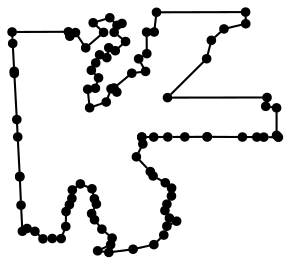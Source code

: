 graph g {
	graph[layout=neato]
	graph[margin=0]
	node[shape=point]
	0 [label="(-88.4636253046849,31.6979423713502)",pos="-88.4636253046849,31.6979423713502!"]
	1 [label="(-88.459478,31.621652)",pos="-88.459478,31.621652!"]
	1 -- 0
	2 [label="(-88.4494460690171,31.4358368612776)",pos="-88.4494460690171,31.4358368612776!"]
	2 -- 1
	3 [label="(-88.44866,31.421277)",pos="-88.44866,31.421277!"]
	3 -- 2
	4 [label="(-88.432007,31.114298)",pos="-88.432007,31.114298!"]
	4 -- 3
	5 [label="(-88.4260209637871,30.9982813574303)",pos="-88.4260209637871,30.9982813574303!"]
	5 -- 4
	6 [label="(-88.4124674313592,30.7355974592153)",pos="-88.4124674313592,30.7355974592153!"]
	6 -- 5
	7 [label="(-88.41227,30.731771)",pos="-88.41227,30.731771!"]
	7 -- 6
	8 [label="(-88.403931,30.543359)",pos="-88.403931,30.543359!"]
	8 -- 7
	9 [label="(-88.395023,30.369425)",pos="-88.395023,30.369425!"]
	9 -- 8
	10 [label="(-88.364022,30.388006)",pos="-88.364022,30.388006!"]
	10 -- 9
	11 [label="(-88.311608,30.368908)",pos="-88.311608,30.368908!"]
	11 -- 10
	12 [label="(-88.257764,30.318933)",pos="-88.257764,30.318933!"]
	12 -- 11
	13 [label="(-88.195664,30.321242)",pos="-88.195664,30.321242!"]
	13 -- 12
	14 [label="(-88.136173,30.320729)",pos="-88.136173,30.320729!"]
	14 -- 13
	15 [label="(-88.105699,30.401865)",pos="-88.105699,30.401865!"]
	15 -- 14
	16 [label="(-88.103768,30.500903)",pos="-88.103768,30.500903!"]
	16 -- 15
	17 [label="(-88.081617,30.546317)",pos="-88.081617,30.546317!"]
	17 -- 16
	18 [label="(-88.064898,30.588292)",pos="-88.064898,30.588292!"]
	18 -- 17
	19 [label="(-88.061998,30.644891)",pos="-88.061998,30.644891!"]
	19 -- 18
	20 [label="(-88.008396,30.684956)",pos="-88.008396,30.684956!"]
	20 -- 19
	21 [label="(-87.93107,30.652694)",pos="-87.93107,30.652694!"]
	21 -- 20
	22 [label="(-87.914956,30.585893)",pos="-87.914956,30.585893!"]
	22 -- 21
	23 [label="(-87.901711,30.550879)",pos="-87.901711,30.550879!"]
	23 -- 22
	24 [label="(-87.933355,30.487357)",pos="-87.933355,30.487357!"]
	24 -- 23
	25 [label="(-87.914136,30.446144)",pos="-87.914136,30.446144!"]
	25 -- 24
	26 [label="(-87.865017,30.38345)",pos="-87.865017,30.38345!"]
	26 -- 25
	27 [label="(-87.796717,30.324198)",pos="-87.796717,30.324198!"]
	27 -- 26
	28 [label="(-87.806466,30.279798)",pos="-87.806466,30.279798!"]
	28 -- 27
	29 [label="(-87.893201,30.239237)",pos="-87.893201,30.239237!"]
	29 -- 28
	30 [label="(-87.818867,30.228314)",pos="-87.818867,30.228314!"]
	30 -- 29
	31 [label="(-87.656888,30.249709)",pos="-87.656888,30.249709!"]
	31 -- 30
	32 [label="(-87.518324,30.280435)",pos="-87.518324,30.280435!"]
	32 -- 31
	33 [label="(-87.452282,30.344097)",pos="-87.452282,30.344097!"]
	33 -- 32
	34 [label="(-87.431784,30.403193)",pos="-87.431784,30.403193!"]
	34 -- 33
	35 [label="(-87.366601,30.436643)",pos="-87.366601,30.436643!"]
	35 -- 34
	36 [label="(-87.414685,30.457289)",pos="-87.414685,30.457289!"]
	36 -- 35
	37 [label="(-87.444722,30.507484)",pos="-87.444722,30.507484!"]
	37 -- 36
	38 [label="(-87.43145,30.550252)",pos="-87.43145,30.550252!"]
	38 -- 37
	39 [label="(-87.401189,30.604383)",pos="-87.401189,30.604383!"]
	39 -- 38
	40 [label="(-87.400189,30.657201)",pos="-87.400189,30.657201!"]
	40 -- 39
	41 [label="(-87.442291,30.692661)",pos="-87.442291,30.692661!"]
	41 -- 40
	42 [label="(-87.523621,30.738285)",pos="-87.523621,30.738285!"]
	42 -- 41
	43 [label="(-87.542268,30.767481)",pos="-87.542268,30.767481!"]
	43 -- 42
	44 [label="(-87.634943,30.865857)",pos="-87.634943,30.865857!"]
	44 -- 43
	45 [label="(-87.592064,30.95146)",pos="-87.592064,30.95146!"]
	45 -- 44
	46 [label="(-87.598937,30.997422)",pos="-87.598937,30.997422!"]
	46 -- 45
	47 [label="(-87.5988289462621,30.9974221769053)",pos="-87.5988289462621,30.9974221769053!"]
	47 -- 46
	48 [label="(-87.519533,30.997552)",pos="-87.519533,30.997552!"]
	48 -- 47
	49 [label="(-87.425791,30.998058)",pos="-87.425791,30.998058!"]
	49 -- 48
	50 [label="(-87.312206,30.998404)",pos="-87.312206,30.998404!"]
	50 -- 49
	51 [label="(-87.163645308459,30.999021835748)",pos="-87.163645308459,30.999021835748!"]
	51 -- 50
	52 [label="(-87.162644,30.999026)",pos="-87.162644,30.999026!"]
	52 -- 51
	53 [label="(-86.927851,30.997678)",pos="-86.927851,30.997678!"]
	53 -- 52
	54 [label="(-86.831979,30.997354)",pos="-86.831979,30.997354!"]
	54 -- 53
	55 [label="(-86.7856919760059,30.9969829935168)",pos="-86.7856919760059,30.9969829935168!"]
	55 -- 54
	56 [label="(-86.6882409642461,30.9962018900015)",pos="-86.6882409642461,30.9962018900015!"]
	56 -- 55
	57 [label="(-86.700251,31.008901)",pos="-86.700251,31.008901!"]
	57 -- 56
	58 [label="(-86.700282,31.192217)",pos="-86.700282,31.192217!"]
	58 -- 57
	59 [label="(-86.772519,31.202243)",pos="-86.772519,31.202243!"]
	59 -- 58
	60 [label="(-86.763961,31.261293)",pos="-86.763961,31.261293!"]
	60 -- 59
	61 [label="(-87.427455,31.260386)",pos="-87.427455,31.260386!"]
	61 -- 60
	62 [label="(-87.166581,31.519561)",pos="-87.166581,31.519561!"]
	62 -- 61
	63 [label="(-87.135051,31.642417)",pos="-87.135051,31.642417!"]
	63 -- 62
	64 [label="(-87.0511,31.71834)",pos="-87.0511,31.71834!"]
	64 -- 63
	65 [label="(-86.905899,31.753035)",pos="-86.905899,31.753035!"]
	65 -- 64
	66 [label="(-86.906899,31.830628)",pos="-86.906899,31.830628!"]
	66 -- 65
	67 [label="(-87.50093,31.829251)",pos="-87.50093,31.829251!"]
	67 -- 66
	68 [label="(-87.516131,31.697824)",pos="-87.516131,31.697824!"]
	68 -- 67
	69 [label="(-87.566841,31.697115)",pos="-87.566841,31.697115!"]
	69 -- 68
	70 [label="(-87.565413,31.553573)",pos="-87.565413,31.553573!"]
	70 -- 69
	71 [label="(-87.619844,31.519049)",pos="-87.619844,31.519049!"]
	71 -- 70
	72 [label="(-87.573733,31.435088)",pos="-87.573733,31.435088!"]
	72 -- 71
	73 [label="(-87.665572,31.423166)",pos="-87.665572,31.423166!"]
	73 -- 72
	74 [label="(-87.784796,31.324672)",pos="-87.784796,31.324672!"]
	74 -- 73
	75 [label="(-87.765152,31.297346)",pos="-87.765152,31.297346!"]
	75 -- 74
	76 [label="(-87.804023,31.319017)",pos="-87.804023,31.319017!"]
	76 -- 75
	77 [label="(-87.83592,31.231053)",pos="-87.83592,31.231053!"]
	77 -- 76
	78 [label="(-87.946588,31.19293)",pos="-87.946588,31.19293!"]
	78 -- 77
	79 [label="(-87.959619,31.316206)",pos="-87.959619,31.316206!"]
	79 -- 78
	80 [label="(-87.908068,31.323041)",pos="-87.908068,31.323041!"]
	80 -- 79
	81 [label="(-87.88729,31.392197)",pos="-87.88729,31.392197!"]
	81 -- 80
	82 [label="(-87.935106,31.442398)",pos="-87.935106,31.442398!"]
	82 -- 81
	83 [label="(-87.906143,31.491752)",pos="-87.906143,31.491752!"]
	83 -- 82
	84 [label="(-87.880259,31.545766)",pos="-87.880259,31.545766!"]
	84 -- 83
	85 [label="(-87.832025,31.526995)",pos="-87.832025,31.526995!"]
	85 -- 84
	86 [label="(-87.818987,31.592991)",pos="-87.818987,31.592991!"]
	86 -- 85
	87 [label="(-87.775801,31.57319)",pos="-87.775801,31.57319!"]
	87 -- 86
	88 [label="(-87.707128,31.634461)",pos="-87.707128,31.634461!"]
	88 -- 87
	89 [label="(-87.782999,31.695738)",pos="-87.782999,31.695738!"]
	89 -- 88
	90 [label="(-87.730958,31.754962)",pos="-87.730958,31.754962!"]
	90 -- 89
	91 [label="(-87.764266,31.742354)",pos="-87.764266,31.742354!"]
	91 -- 90
	92 [label="(-87.812162,31.792742)",pos="-87.812162,31.792742!"]
	92 -- 91
	93 [label="(-87.922928,31.759588)",pos="-87.922928,31.759588!"]
	93 -- 92
	94 [label="(-87.853526,31.695048)",pos="-87.853526,31.695048!"]
	94 -- 93
	95 [label="(-87.972732,31.59237)",pos="-87.972732,31.59237!"]
	95 -- 94
	96 [label="(-88.040933,31.694066)",pos="-88.040933,31.694066!"]
	96 -- 95
	97 [label="(-88.078711,31.669618)",pos="-88.078711,31.669618!"]
	97 -- 96
	98 [label="(-88.088288,31.699303)",pos="-88.088288,31.699303!"]
	98 -- 97
	98 -- 0
}
